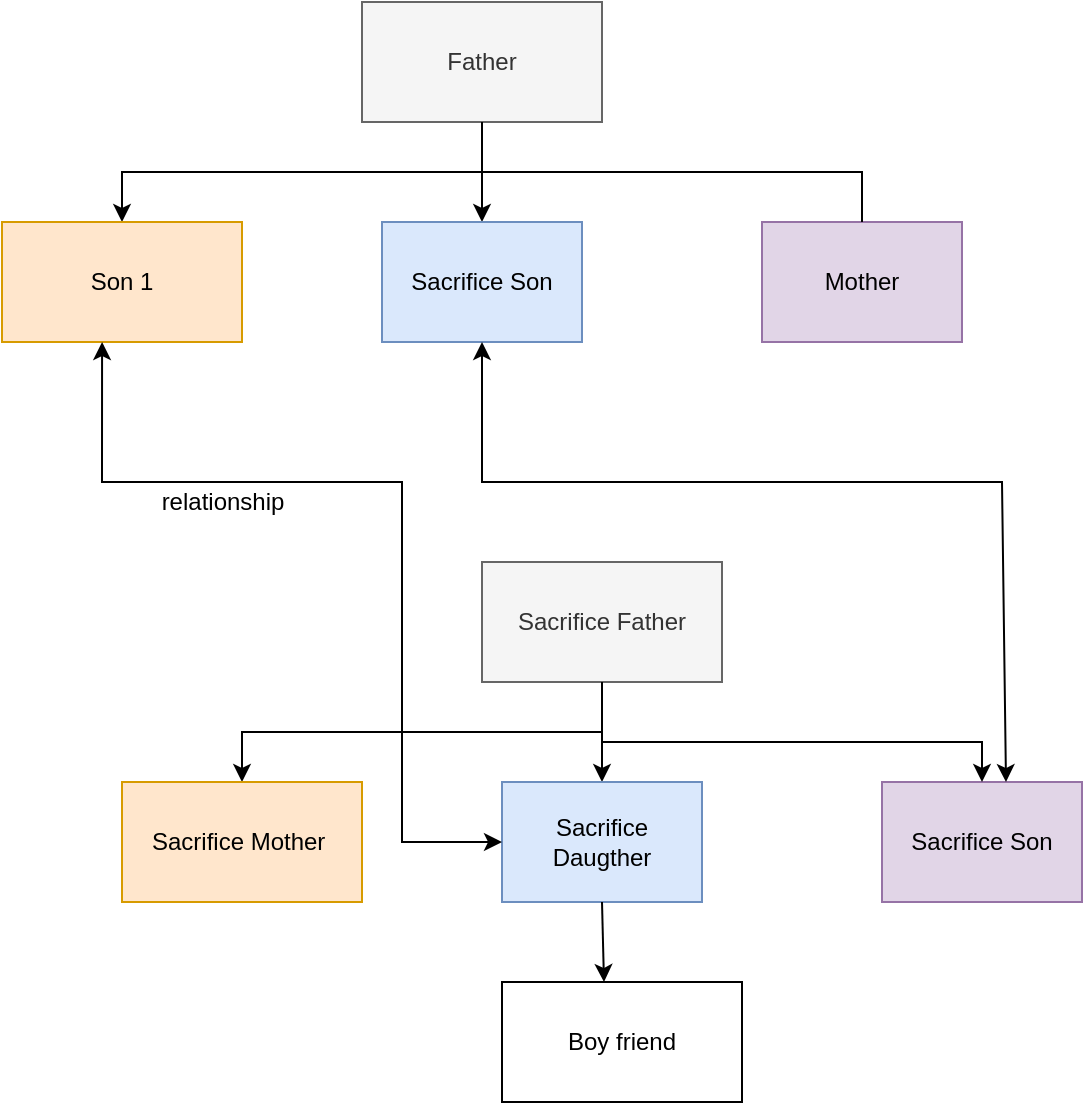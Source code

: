 <mxfile version="20.0.3" type="github" pages="2"><diagram id="870bee5f-fca8-f7f1-4fa7-7f8322daee49" name="Simple tree"><mxGraphModel dx="868" dy="488" grid="1" gridSize="10" guides="1" tooltips="1" connect="1" arrows="1" fold="1" page="1" pageScale="1" pageWidth="850" pageHeight="1100" math="0" shadow="0"><root><mxCell id="0"/><mxCell id="1" parent="0"/><mxCell id="6b2df6da06c5d395-3" value="" style="edgeStyle=orthogonalEdgeStyle;rounded=0;html=1;jettySize=auto;orthogonalLoop=1;exitX=0.5;exitY=1;" parent="1" source="6b2df6da06c5d395-1" target="6b2df6da06c5d395-2" edge="1"><mxGeometry relative="1" as="geometry"/></mxCell><mxCell id="6b2df6da06c5d395-41" style="edgeStyle=orthogonalEdgeStyle;rounded=0;html=1;endArrow=classic;endFill=1;jettySize=auto;orthogonalLoop=1;strokeColor=#000000;fontColor=#006633;" parent="1" source="6b2df6da06c5d395-1" target="6b2df6da06c5d395-40" edge="1"><mxGeometry relative="1" as="geometry"/></mxCell><UserObject label="Father" treeRoot="1" id="6b2df6da06c5d395-1"><mxCell style="whiteSpace=wrap;html=1;align=center;treeFolding=1;container=1;recursiveResize=0;fillColor=#f5f5f5;strokeColor=#666666;fontColor=#333333;" parent="1" vertex="1"><mxGeometry x="360" y="40" width="120" height="60" as="geometry"/></mxCell></UserObject><UserObject label="Son 1" treeRoot="1" id="6b2df6da06c5d395-2"><mxCell style="whiteSpace=wrap;html=1;align=center;treeFolding=1;container=1;recursiveResize=0;fillColor=#ffe6cc;strokeColor=#d79b00;" parent="1" vertex="1"><mxGeometry x="180" y="150" width="120" height="60" as="geometry"/></mxCell></UserObject><mxCell id="6b2df6da06c5d395-19" value="Mother" style="whiteSpace=wrap;html=1;align=center;verticalAlign=middle;container=1;recursiveResize=0;treeFolding=1;fillColor=#e1d5e7;strokeColor=#9673a6;flipV=1;" parent="1" vertex="1"><mxGeometry x="560" y="150" width="100" height="60" as="geometry"/></mxCell><mxCell id="6b2df6da06c5d395-20" value="" style="edgeStyle=elbowEdgeStyle;elbow=vertical;startArrow=none;endArrow=none;rounded=0;exitX=0.5;exitY=1;" parent="1" source="6b2df6da06c5d395-1" target="6b2df6da06c5d395-19" edge="1"><mxGeometry relative="1" as="geometry"><mxPoint x="190" y="100" as="sourcePoint"/></mxGeometry></mxCell><mxCell id="6b2df6da06c5d395-40" value="Sacrifice Son" style="whiteSpace=wrap;html=1;align=center;verticalAlign=middle;container=1;recursiveResize=0;treeFolding=1;fillColor=#dae8fc;strokeColor=#6c8ebf;" parent="1" vertex="1"><mxGeometry x="370" y="150" width="100" height="60" as="geometry"/></mxCell><mxCell id="2aVQdKcsX4YJ5Md-uBww-1" value="" style="edgeStyle=orthogonalEdgeStyle;rounded=0;html=1;jettySize=auto;orthogonalLoop=1;exitX=0.5;exitY=1;" edge="1" source="2aVQdKcsX4YJ5Md-uBww-3" target="2aVQdKcsX4YJ5Md-uBww-4" parent="1"><mxGeometry relative="1" as="geometry"/></mxCell><mxCell id="2aVQdKcsX4YJ5Md-uBww-2" style="edgeStyle=orthogonalEdgeStyle;rounded=0;html=1;endArrow=classic;endFill=1;jettySize=auto;orthogonalLoop=1;strokeColor=#000000;fontColor=#006633;" edge="1" source="2aVQdKcsX4YJ5Md-uBww-3" target="2aVQdKcsX4YJ5Md-uBww-7" parent="1"><mxGeometry relative="1" as="geometry"/></mxCell><UserObject label="Sacrifice Father" treeRoot="1" id="2aVQdKcsX4YJ5Md-uBww-3"><mxCell style="whiteSpace=wrap;html=1;align=center;treeFolding=1;container=1;recursiveResize=0;fillColor=#f5f5f5;strokeColor=#666666;fontColor=#333333;" vertex="1" parent="1"><mxGeometry x="420" y="320" width="120" height="60" as="geometry"/></mxCell></UserObject><UserObject label="Sacrifice Mother&amp;nbsp;" treeRoot="1" id="2aVQdKcsX4YJ5Md-uBww-4"><mxCell style="whiteSpace=wrap;html=1;align=center;treeFolding=1;container=1;recursiveResize=0;fillColor=#ffe6cc;strokeColor=#d79b00;" vertex="1" parent="1"><mxGeometry x="240" y="430" width="120" height="60" as="geometry"/></mxCell></UserObject><mxCell id="2aVQdKcsX4YJ5Md-uBww-5" value="Sacrifice Son" style="whiteSpace=wrap;html=1;align=center;verticalAlign=middle;container=1;recursiveResize=0;treeFolding=1;fillColor=#e1d5e7;strokeColor=#9673a6;flipV=1;" vertex="1" parent="1"><mxGeometry x="620" y="430" width="100" height="60" as="geometry"/></mxCell><mxCell id="2aVQdKcsX4YJ5Md-uBww-7" value="Sacrifice Daugther" style="whiteSpace=wrap;html=1;align=center;verticalAlign=middle;container=1;recursiveResize=0;treeFolding=1;fillColor=#dae8fc;strokeColor=#6c8ebf;" vertex="1" parent="1"><mxGeometry x="430" y="430" width="100" height="60" as="geometry"/></mxCell><mxCell id="2aVQdKcsX4YJ5Md-uBww-8" value="" style="endArrow=classic;html=1;rounded=0;exitX=0.5;exitY=1;exitDx=0;exitDy=0;entryX=0.5;entryY=0;entryDx=0;entryDy=0;" edge="1" parent="1" source="2aVQdKcsX4YJ5Md-uBww-3" target="2aVQdKcsX4YJ5Md-uBww-5"><mxGeometry width="50" height="50" relative="1" as="geometry"><mxPoint x="670" y="340" as="sourcePoint"/><mxPoint x="720" y="290" as="targetPoint"/><Array as="points"><mxPoint x="480" y="410"/><mxPoint x="670" y="410"/></Array></mxGeometry></mxCell><mxCell id="2aVQdKcsX4YJ5Md-uBww-10" value="" style="endArrow=classic;startArrow=classic;html=1;rounded=0;entryX=0.5;entryY=1;entryDx=0;entryDy=0;exitX=0.62;exitY=1;exitDx=0;exitDy=0;exitPerimeter=0;" edge="1" parent="1" source="2aVQdKcsX4YJ5Md-uBww-5" target="6b2df6da06c5d395-40"><mxGeometry width="50" height="50" relative="1" as="geometry"><mxPoint x="630" y="320" as="sourcePoint"/><mxPoint x="680" y="270" as="targetPoint"/><Array as="points"><mxPoint x="680" y="280"/><mxPoint x="420" y="280"/></Array></mxGeometry></mxCell><mxCell id="2aVQdKcsX4YJ5Md-uBww-11" value="" style="endArrow=classic;startArrow=classic;html=1;rounded=0;exitX=0.417;exitY=1;exitDx=0;exitDy=0;exitPerimeter=0;entryX=0;entryY=0.5;entryDx=0;entryDy=0;" edge="1" parent="1" source="6b2df6da06c5d395-2" target="2aVQdKcsX4YJ5Md-uBww-7"><mxGeometry width="50" height="50" relative="1" as="geometry"><mxPoint x="300" y="360" as="sourcePoint"/><mxPoint x="350" y="310" as="targetPoint"/><Array as="points"><mxPoint x="230" y="280"/><mxPoint x="380" y="280"/><mxPoint x="380" y="460"/></Array></mxGeometry></mxCell><mxCell id="2aVQdKcsX4YJ5Md-uBww-12" value="Boy friend" style="rounded=0;whiteSpace=wrap;html=1;" vertex="1" parent="1"><mxGeometry x="430" y="530" width="120" height="60" as="geometry"/></mxCell><mxCell id="2aVQdKcsX4YJ5Md-uBww-13" value="" style="endArrow=classic;html=1;rounded=0;exitX=0.5;exitY=1;exitDx=0;exitDy=0;entryX=0.425;entryY=0;entryDx=0;entryDy=0;entryPerimeter=0;" edge="1" parent="1" source="2aVQdKcsX4YJ5Md-uBww-7" target="2aVQdKcsX4YJ5Md-uBww-12"><mxGeometry width="50" height="50" relative="1" as="geometry"><mxPoint x="310" y="610" as="sourcePoint"/><mxPoint x="360" y="560" as="targetPoint"/></mxGeometry></mxCell><mxCell id="2aVQdKcsX4YJ5Md-uBww-14" value="relationship" style="text;html=1;align=center;verticalAlign=middle;resizable=0;points=[];autosize=1;strokeColor=none;fillColor=none;" vertex="1" parent="1"><mxGeometry x="250" y="275" width="80" height="30" as="geometry"/></mxCell></root></mxGraphModel></diagram><diagram id="dcabae05-c285-3549-ee70-138081cf8d64" name="Mind map"><mxGraphModel pageWidth="850" pageHeight="1100" fold="1" pageScale="1" math="0" shadow="0"><root><mxCell id="0"/><mxCell id="1" parent="0"/><mxCell id="6b2df6da06c5d395-1" value="Marketing" style="ellipse;whiteSpace=wrap;html=1;align=center;container=1;recursiveResize=0;treeFolding=1;fillColor=#f5f5f5;strokeColor=#666666;fontColor=#333333;" vertex="1" parent="1"><mxGeometry x="325" y="132" width="100" height="40" as="geometry"/></mxCell><mxCell id="6b2df6da06c5d395-4" value="Content" style="whiteSpace=wrap;html=1;rounded=1;arcSize=50;align=center;verticalAlign=middle;container=1;recursiveResize=0;strokeWidth=1;autosize=1;spacing=4;treeFolding=1;fillColor=#dae8fc;strokeColor=#6c8ebf;fontColor=#000066;" vertex="1" parent="1"><mxGeometry x="455" y="67" width="80" height="30" as="geometry"/></mxCell><mxCell id="6b2df6da06c5d395-5" value="" style="edgeStyle=entityRelationEdgeStyle;startArrow=none;endArrow=none;segment=10;curved=1;" edge="1" source="6b2df6da06c5d395-1" target="6b2df6da06c5d395-4" parent="1"><mxGeometry relative="1" as="geometry"><mxPoint x="-199.5" y="-30.5" as="sourcePoint"/></mxGeometry></mxCell><mxCell id="6b2df6da06c5d395-6" value="Social media" style="whiteSpace=wrap;html=1;shape=partialRectangle;top=0;left=0;bottom=1;right=0;points=[[0,1],[1,1]];strokeColor=#000066;fillColor=none;align=center;verticalAlign=bottom;routingCenterY=0.5;snapToPoint=1;container=1;recursiveResize=0;autosize=1;treeFolding=1;fontColor=#000066;direction=east;portConstraint=none;portConstraintRotation=0;" vertex="1" parent="1"><mxGeometry x="580" y="20" width="100" height="20" as="geometry"/></mxCell><mxCell id="6b2df6da06c5d395-7" value="" style="edgeStyle=entityRelationEdgeStyle;startArrow=none;endArrow=none;segment=10;curved=1;strokeColor=#000066;fontColor=#000066;anchorPointDirection=1;sourcePortConstraint=east;" edge="1" source="6b2df6da06c5d395-4" target="6b2df6da06c5d395-6" parent="1"><mxGeometry relative="1" as="geometry"><mxPoint x="-110" y="-129" as="sourcePoint"/></mxGeometry></mxCell><mxCell id="6b2df6da06c5d395-14" value="Blog posts" style="whiteSpace=wrap;html=1;shape=partialRectangle;top=0;left=0;bottom=1;right=0;points=[[0,1],[1,1]];strokeColor=#000066;fillColor=none;align=center;verticalAlign=bottom;routingCenterY=0.5;snapToPoint=1;container=1;recursiveResize=0;autosize=1;treeFolding=1;fontColor=#000066;" vertex="1" parent="1"><mxGeometry x="580" y="57" width="90" height="20" as="geometry"/></mxCell><mxCell id="6b2df6da06c5d395-15" value="" style="edgeStyle=entityRelationEdgeStyle;startArrow=none;endArrow=none;segment=10;curved=1;strokeColor=#000066;fontColor=#000066;" edge="1" source="6b2df6da06c5d395-4" target="6b2df6da06c5d395-14" parent="1"><mxGeometry relative="1" as="geometry"><mxPoint x="-80" y="-89" as="sourcePoint"/></mxGeometry></mxCell><mxCell id="6b2df6da06c5d395-16" value="Guest posts" style="whiteSpace=wrap;html=1;shape=partialRectangle;top=0;left=0;bottom=1;right=0;points=[[0,1],[1,1]];strokeColor=#000066;fillColor=none;align=center;verticalAlign=bottom;routingCenterY=0.5;snapToPoint=1;container=1;recursiveResize=0;autosize=1;treeFolding=1;fontColor=#000066;" vertex="1" parent="1"><mxGeometry x="580" y="92" width="100" height="20" as="geometry"/></mxCell><mxCell id="6b2df6da06c5d395-17" value="" style="edgeStyle=entityRelationEdgeStyle;startArrow=none;endArrow=none;segment=10;curved=1;strokeColor=#000066;fontColor=#000066;" edge="1" source="6b2df6da06c5d395-4" target="6b2df6da06c5d395-16" parent="1"><mxGeometry relative="1" as="geometry"><mxPoint x="-400" y="31" as="sourcePoint"/></mxGeometry></mxCell><mxCell id="6b2df6da06c5d395-18" value="Magazine articles" style="whiteSpace=wrap;html=1;shape=partialRectangle;top=0;left=0;bottom=1;right=0;points=[[0,1],[1,1]];strokeColor=#000066;fillColor=none;align=center;verticalAlign=bottom;routingCenterY=0.5;snapToPoint=1;container=1;recursiveResize=0;autosize=1;treeFolding=1;fontColor=#000066;" vertex="1" parent="1"><mxGeometry x="580" y="127" width="130" height="20" as="geometry"/></mxCell><mxCell id="6b2df6da06c5d395-19" value="" style="edgeStyle=entityRelationEdgeStyle;startArrow=none;endArrow=none;segment=10;curved=1;strokeColor=#000066;fontColor=#000066;" edge="1" source="6b2df6da06c5d395-4" target="6b2df6da06c5d395-18" parent="1"><mxGeometry relative="1" as="geometry"><mxPoint x="-130" y="1" as="sourcePoint"/></mxGeometry></mxCell><mxCell id="6b2df6da06c5d395-22" value="Events" style="whiteSpace=wrap;html=1;rounded=1;arcSize=50;align=center;verticalAlign=middle;container=1;recursiveResize=0;strokeWidth=1;autosize=1;spacing=4;treeFolding=1;fillColor=#ffe6cc;strokeColor=#D79B00;fontColor=#D79B00;" vertex="1" parent="1"><mxGeometry x="215" y="112" width="80" height="30" as="geometry"/></mxCell><mxCell id="6b2df6da06c5d395-23" value="" style="edgeStyle=entityRelationEdgeStyle;startArrow=none;endArrow=none;segment=10;curved=1;" edge="1" source="6b2df6da06c5d395-1" target="6b2df6da06c5d395-22" parent="1"><mxGeometry relative="1" as="geometry"><mxPoint x="-369.5" y="89.5" as="sourcePoint"/></mxGeometry></mxCell><mxCell id="6b2df6da06c5d395-24" value="Trade fairs" style="whiteSpace=wrap;html=1;shape=partialRectangle;top=0;left=0;bottom=1;right=0;points=[[0,1],[1,1]];strokeColor=#D79B00;fillColor=none;align=center;verticalAlign=bottom;routingCenterY=0.5;snapToPoint=1;container=1;recursiveResize=0;autosize=1;treeFolding=1;fontColor=#D79B00;" vertex="1" parent="1"><mxGeometry x="70" y="82" width="90" height="20" as="geometry"/></mxCell><mxCell id="6b2df6da06c5d395-25" value="" style="edgeStyle=entityRelationEdgeStyle;startArrow=none;endArrow=none;segment=10;curved=1;strokeColor=#D79B00;fontColor=#D79B00;" edge="1" source="6b2df6da06c5d395-22" target="6b2df6da06c5d395-24" parent="1"><mxGeometry relative="1" as="geometry"><mxPoint x="-354.5" y="34.5" as="sourcePoint"/></mxGeometry></mxCell><mxCell id="6b2df6da06c5d395-26" value="Presentations" style="whiteSpace=wrap;html=1;shape=partialRectangle;top=0;left=0;bottom=1;right=0;points=[[0,1],[1,1]];strokeColor=#D79B00;fillColor=none;align=center;verticalAlign=bottom;routingCenterY=0.5;snapToPoint=1;container=1;recursiveResize=0;autosize=1;treeFolding=1;fontColor=#D79B00;" vertex="1" parent="1"><mxGeometry x="50" y="122" width="110" height="20" as="geometry"/></mxCell><mxCell id="6b2df6da06c5d395-27" value="" style="edgeStyle=entityRelationEdgeStyle;startArrow=none;endArrow=none;segment=10;curved=1;strokeColor=#D79B00;fontColor=#D79B00;" edge="1" source="6b2df6da06c5d395-22" target="6b2df6da06c5d395-26" parent="1"><mxGeometry relative="1" as="geometry"><mxPoint x="-354.5" y="74.5" as="sourcePoint"/></mxGeometry></mxCell><mxCell id="6b2df6da06c5d395-28" value="Conferences" style="whiteSpace=wrap;html=1;shape=partialRectangle;top=0;left=0;bottom=1;right=0;points=[[0,1],[1,1]];strokeColor=#D79B00;fillColor=none;align=center;verticalAlign=bottom;routingCenterY=0.5;snapToPoint=1;container=1;recursiveResize=0;autosize=1;treeFolding=1;fontColor=#D79B00;" vertex="1" parent="1"><mxGeometry x="60" y="157" width="100" height="30" as="geometry"/></mxCell><mxCell id="6b2df6da06c5d395-29" value="" style="edgeStyle=entityRelationEdgeStyle;startArrow=none;endArrow=none;segment=10;curved=1;strokeColor=#D79B00;fontColor=#D79B00;" edge="1" source="6b2df6da06c5d395-22" target="6b2df6da06c5d395-28" parent="1"><mxGeometry relative="1" as="geometry"><mxPoint x="-354.5" y="114.5" as="sourcePoint"/></mxGeometry></mxCell><mxCell id="6b2df6da06c5d395-30" value="Videos" style="whiteSpace=wrap;html=1;shape=partialRectangle;top=0;left=0;bottom=1;right=0;points=[[0,1],[1,1]];strokeColor=#000066;fillColor=none;align=center;verticalAlign=bottom;routingCenterY=0.5;snapToPoint=1;container=1;recursiveResize=0;autosize=1;treeFolding=1;fontColor=#000066;" vertex="1" parent="1"><mxGeometry x="580" y="162" width="70" height="20" as="geometry"/></mxCell><mxCell id="6b2df6da06c5d395-31" value="" style="edgeStyle=entityRelationEdgeStyle;startArrow=none;endArrow=none;segment=10;curved=1;strokeColor=#000066;fontColor=#000066;" edge="1" source="6b2df6da06c5d395-4" target="6b2df6da06c5d395-30" parent="1"><mxGeometry relative="1" as="geometry"><mxPoint x="-150" y="61" as="sourcePoint"/></mxGeometry></mxCell><mxCell id="6b2df6da06c5d395-2" value="Products" style="whiteSpace=wrap;html=1;rounded=1;arcSize=50;align=center;verticalAlign=middle;container=1;recursiveResize=0;strokeWidth=1;autosize=1;spacing=4;treeFolding=1;fillColor=#d5e8d4;strokeColor=#82b366;fontColor=#006633;" vertex="1" parent="1"><mxGeometry x="455" y="225" width="90" height="30" as="geometry"/></mxCell><mxCell id="6b2df6da06c5d395-3" value="" style="edgeStyle=entityRelationEdgeStyle;startArrow=none;endArrow=none;segment=10;curved=1;strokeColor=#000000;fontColor=#006633;" edge="1" source="6b2df6da06c5d395-1" target="6b2df6da06c5d395-2" parent="1"><mxGeometry relative="1" as="geometry"><mxPoint x="-109.5" y="-128.5" as="sourcePoint"/></mxGeometry></mxCell><mxCell id="6b2df6da06c5d395-8" value="Packaging" style="whiteSpace=wrap;html=1;shape=partialRectangle;top=0;left=0;bottom=1;right=0;points=[[0,1],[1,1]];strokeColor=#82b366;fillColor=none;align=center;verticalAlign=bottom;routingCenterY=0.5;snapToPoint=1;container=1;recursiveResize=0;autosize=1;treeFolding=1;fontColor=#006633;" vertex="1" parent="1"><mxGeometry x="580" y="270" width="90" height="20" as="geometry"/></mxCell><mxCell id="6b2df6da06c5d395-9" value="" style="edgeStyle=entityRelationEdgeStyle;startArrow=none;endArrow=none;segment=10;curved=1;strokeColor=#82b366;fontColor=#006633;fillColor=#d5e8d4;" edge="1" source="6b2df6da06c5d395-2" target="6b2df6da06c5d395-8" parent="1"><mxGeometry relative="1" as="geometry"><mxPoint x="-535" y="-156" as="sourcePoint"/></mxGeometry></mxCell><mxCell id="6b2df6da06c5d395-10" value="Retail presentation" style="whiteSpace=wrap;html=1;shape=partialRectangle;top=0;left=0;bottom=1;right=0;points=[[0,1],[1,1]];strokeColor=#82b366;fillColor=none;align=center;verticalAlign=bottom;routingCenterY=0.5;snapToPoint=1;container=1;recursiveResize=0;autosize=1;treeFolding=1;fontColor=#006633;direction=east;portConstraint=none;" vertex="1" parent="1"><mxGeometry x="580" y="235" width="130" height="20" as="geometry"/></mxCell><mxCell id="6b2df6da06c5d395-11" value="" style="edgeStyle=entityRelationEdgeStyle;startArrow=none;endArrow=none;segment=10;curved=1;strokeColor=#82b366;fontColor=#006633;fillColor=#d5e8d4;" edge="1" source="6b2df6da06c5d395-2" target="6b2df6da06c5d395-10" parent="1"><mxGeometry relative="1" as="geometry"><mxPoint x="-710" y="59" as="sourcePoint"/></mxGeometry></mxCell></root></mxGraphModel></diagram></mxfile>